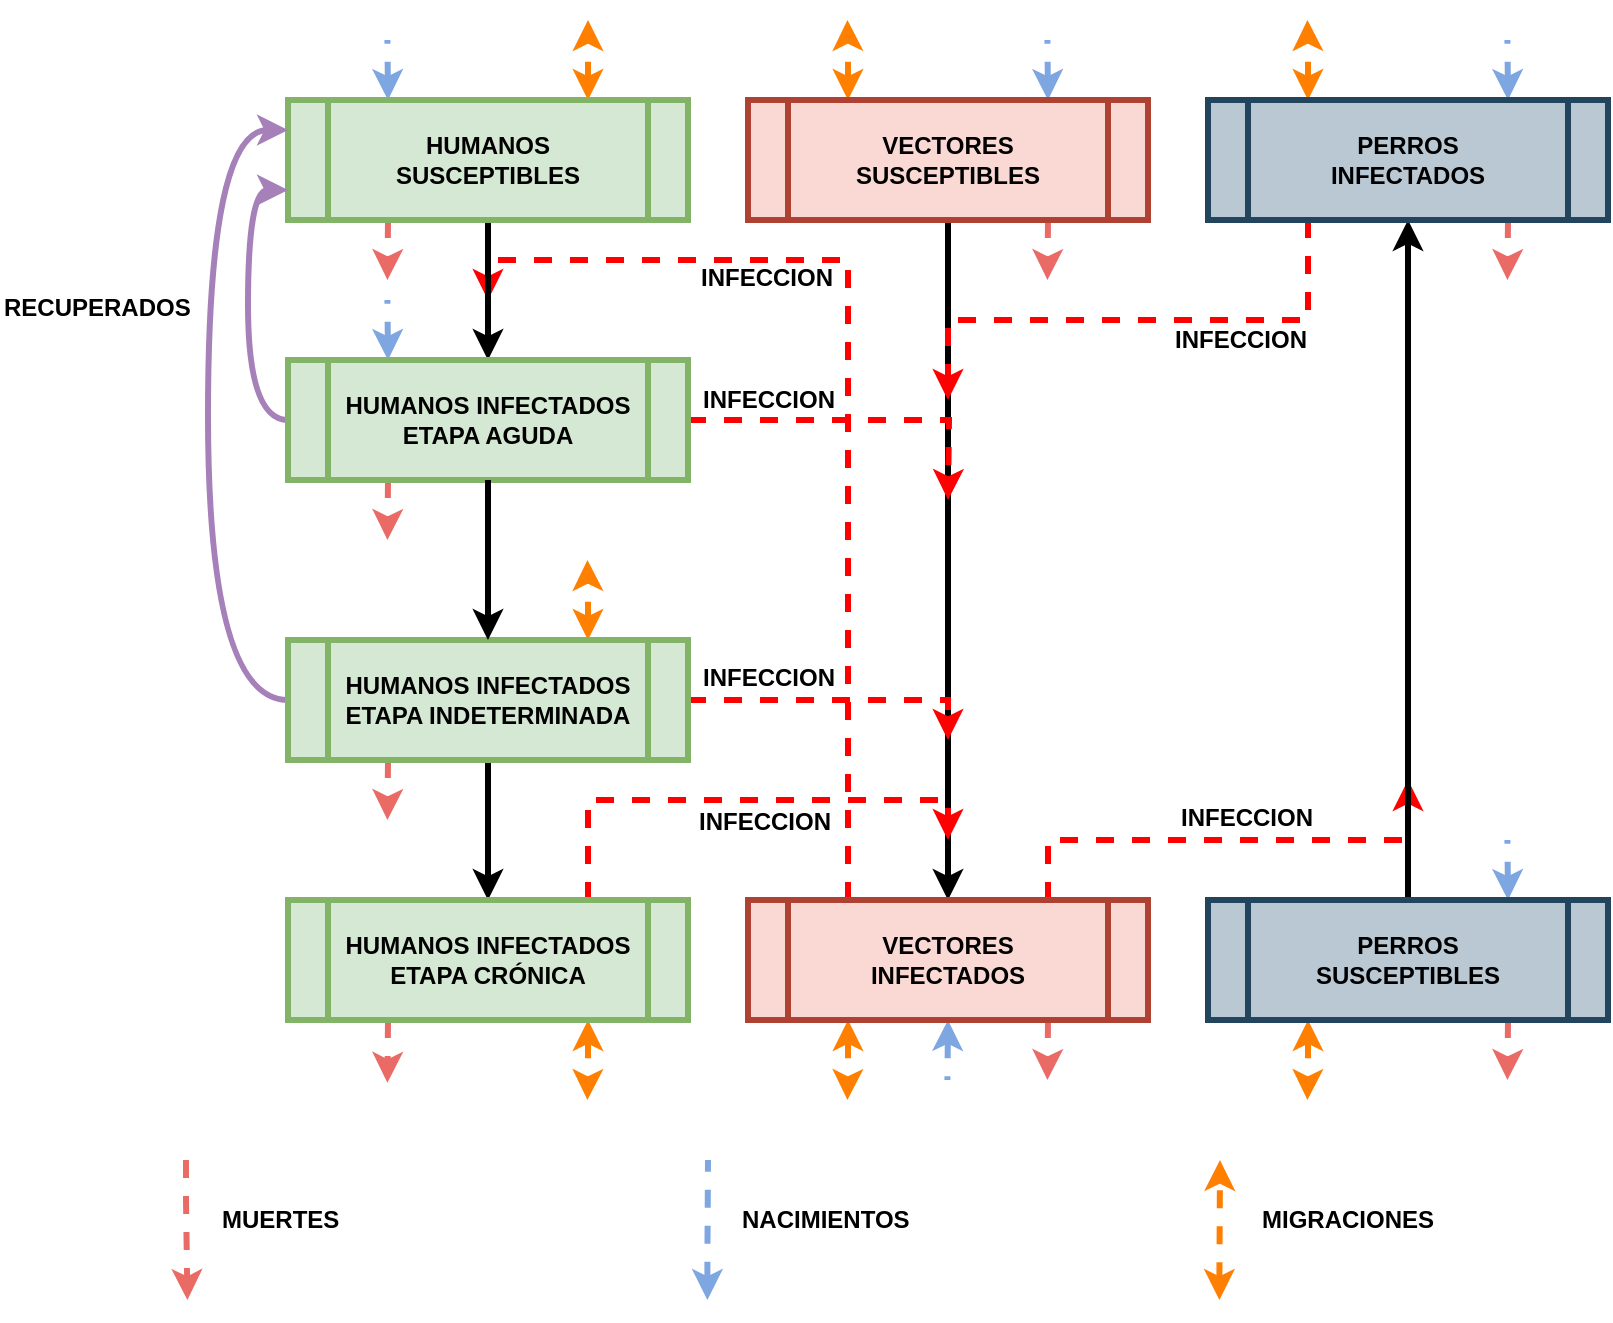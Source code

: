 <mxfile version="12.1.1" type="device" pages="1"><diagram name="Page-1" id="c7558073-3199-34d8-9f00-42111426c3f3"><mxGraphModel dx="2046" dy="570" grid="1" gridSize="10" guides="1" tooltips="1" connect="1" arrows="1" fold="1" page="1" pageScale="1" pageWidth="826" pageHeight="1169" background="#ffffff" math="0" shadow="0"><root><mxCell id="0"/><mxCell id="1" parent="0"/><mxCell id="wG7xEhVovTYhN4SuYM_B-141" style="edgeStyle=orthogonalEdgeStyle;rounded=0;orthogonalLoop=1;jettySize=auto;html=1;entryX=0.5;entryY=0;entryDx=0;entryDy=0;startArrow=none;startFill=0;endArrow=classic;endFill=1;strokeColor=#000000;strokeWidth=3;" edge="1" parent="1" source="wG7xEhVovTYhN4SuYM_B-139" target="wG7xEhVovTYhN4SuYM_B-140"><mxGeometry relative="1" as="geometry"/></mxCell><mxCell id="wG7xEhVovTYhN4SuYM_B-185" style="edgeStyle=orthogonalEdgeStyle;rounded=0;orthogonalLoop=1;jettySize=auto;html=1;exitX=0.75;exitY=1;exitDx=0;exitDy=0;dashed=1;startArrow=none;startFill=0;endArrow=classic;endFill=1;strokeColor=#EA6B66;strokeWidth=3;" edge="1" parent="1" source="wG7xEhVovTYhN4SuYM_B-139"><mxGeometry relative="1" as="geometry"><mxPoint x="439.714" y="310" as="targetPoint"/></mxGeometry></mxCell><mxCell id="wG7xEhVovTYhN4SuYM_B-194" style="edgeStyle=orthogonalEdgeStyle;rounded=0;orthogonalLoop=1;jettySize=auto;html=1;exitX=0.75;exitY=0;exitDx=0;exitDy=0;dashed=1;startArrow=classic;startFill=1;endArrow=none;endFill=0;strokeColor=#7EA6E0;strokeWidth=3;" edge="1" parent="1" source="wG7xEhVovTYhN4SuYM_B-139"><mxGeometry relative="1" as="geometry"><mxPoint x="439.714" y="190" as="targetPoint"/></mxGeometry></mxCell><mxCell id="wG7xEhVovTYhN4SuYM_B-209" style="edgeStyle=orthogonalEdgeStyle;rounded=0;orthogonalLoop=1;jettySize=auto;html=1;exitX=0.25;exitY=0;exitDx=0;exitDy=0;dashed=1;startArrow=classic;startFill=1;endArrow=classic;endFill=1;strokeColor=#FF8000;strokeWidth=3;" edge="1" parent="1" source="wG7xEhVovTYhN4SuYM_B-139"><mxGeometry relative="1" as="geometry"><mxPoint x="339.714" y="180" as="targetPoint"/></mxGeometry></mxCell><mxCell id="wG7xEhVovTYhN4SuYM_B-139" value="&lt;b&gt;VECTORES&lt;br&gt;SUSCEPTIBLES&lt;/b&gt;" style="shape=process;whiteSpace=wrap;html=1;backgroundOutline=1;labelBackgroundColor=none;strokeWidth=3;fillColor=#fad9d5;strokeColor=#ae4132;" vertex="1" parent="1"><mxGeometry x="290" y="220" width="200" height="60" as="geometry"/></mxCell><mxCell id="wG7xEhVovTYhN4SuYM_B-147" style="edgeStyle=orthogonalEdgeStyle;rounded=0;orthogonalLoop=1;jettySize=auto;html=1;exitX=0.75;exitY=0;exitDx=0;exitDy=0;startArrow=none;startFill=0;endArrow=classic;endFill=1;strokeColor=#FF0000;strokeWidth=3;dashed=1;" edge="1" parent="1" source="wG7xEhVovTYhN4SuYM_B-140"><mxGeometry relative="1" as="geometry"><mxPoint x="620" y="560" as="targetPoint"/><Array as="points"><mxPoint x="440" y="590"/><mxPoint x="620" y="590"/></Array></mxGeometry></mxCell><mxCell id="wG7xEhVovTYhN4SuYM_B-168" value="&lt;b&gt;INFECCION&lt;/b&gt;" style="text;html=1;resizable=0;points=[];align=center;verticalAlign=middle;labelBackgroundColor=#ffffff;" vertex="1" connectable="0" parent="wG7xEhVovTYhN4SuYM_B-147"><mxGeometry x="0.238" y="1" relative="1" as="geometry"><mxPoint x="-20" y="-10" as="offset"/></mxGeometry></mxCell><mxCell id="wG7xEhVovTYhN4SuYM_B-163" style="edgeStyle=orthogonalEdgeStyle;rounded=0;orthogonalLoop=1;jettySize=auto;html=1;exitX=0.25;exitY=0;exitDx=0;exitDy=0;startArrow=none;startFill=0;endArrow=classic;endFill=1;strokeColor=#FF0000;strokeWidth=3;dashed=1;" edge="1" parent="1" source="wG7xEhVovTYhN4SuYM_B-140"><mxGeometry relative="1" as="geometry"><mxPoint x="160" y="320" as="targetPoint"/><Array as="points"><mxPoint x="340" y="300"/></Array></mxGeometry></mxCell><mxCell id="wG7xEhVovTYhN4SuYM_B-174" value="&lt;b&gt;INFECCION&lt;/b&gt;" style="text;html=1;resizable=0;points=[];align=center;verticalAlign=middle;labelBackgroundColor=#ffffff;" vertex="1" connectable="0" parent="wG7xEhVovTYhN4SuYM_B-163"><mxGeometry x="0.231" y="71" relative="1" as="geometry"><mxPoint x="-41" y="-62" as="offset"/></mxGeometry></mxCell><mxCell id="wG7xEhVovTYhN4SuYM_B-186" style="edgeStyle=orthogonalEdgeStyle;rounded=0;orthogonalLoop=1;jettySize=auto;html=1;exitX=0.75;exitY=1;exitDx=0;exitDy=0;dashed=1;startArrow=none;startFill=0;endArrow=classic;endFill=1;strokeColor=#EA6B66;strokeWidth=3;" edge="1" parent="1" source="wG7xEhVovTYhN4SuYM_B-140"><mxGeometry relative="1" as="geometry"><mxPoint x="439.714" y="710" as="targetPoint"/></mxGeometry></mxCell><mxCell id="wG7xEhVovTYhN4SuYM_B-193" style="edgeStyle=orthogonalEdgeStyle;rounded=0;orthogonalLoop=1;jettySize=auto;html=1;exitX=0.5;exitY=1;exitDx=0;exitDy=0;dashed=1;startArrow=classic;startFill=1;endArrow=none;endFill=0;strokeColor=#7EA6E0;strokeWidth=3;" edge="1" parent="1" source="wG7xEhVovTYhN4SuYM_B-140"><mxGeometry relative="1" as="geometry"><mxPoint x="389.714" y="710" as="targetPoint"/></mxGeometry></mxCell><mxCell id="wG7xEhVovTYhN4SuYM_B-206" style="edgeStyle=orthogonalEdgeStyle;rounded=0;orthogonalLoop=1;jettySize=auto;html=1;exitX=0.25;exitY=1;exitDx=0;exitDy=0;dashed=1;startArrow=classic;startFill=1;endArrow=classic;endFill=1;strokeColor=#FF8000;strokeWidth=3;" edge="1" parent="1" source="wG7xEhVovTYhN4SuYM_B-140"><mxGeometry relative="1" as="geometry"><mxPoint x="339.714" y="720" as="targetPoint"/></mxGeometry></mxCell><mxCell id="wG7xEhVovTYhN4SuYM_B-140" value="&lt;b&gt;VECTORES&lt;br&gt;INFECTADOS&lt;/b&gt;" style="shape=process;whiteSpace=wrap;html=1;backgroundOutline=1;labelBackgroundColor=none;strokeWidth=3;fillColor=#fad9d5;strokeColor=#ae4132;" vertex="1" parent="1"><mxGeometry x="290" y="620" width="200" height="60" as="geometry"/></mxCell><mxCell id="wG7xEhVovTYhN4SuYM_B-142" style="edgeStyle=orthogonalEdgeStyle;rounded=0;orthogonalLoop=1;jettySize=auto;html=1;entryX=0.5;entryY=0;entryDx=0;entryDy=0;startArrow=classic;startFill=1;endArrow=none;endFill=0;strokeColor=#000000;strokeWidth=3;" edge="1" parent="1" source="wG7xEhVovTYhN4SuYM_B-143" target="wG7xEhVovTYhN4SuYM_B-144"><mxGeometry relative="1" as="geometry"/></mxCell><mxCell id="wG7xEhVovTYhN4SuYM_B-148" style="edgeStyle=orthogonalEdgeStyle;rounded=0;orthogonalLoop=1;jettySize=auto;html=1;exitX=0.25;exitY=1;exitDx=0;exitDy=0;startArrow=none;startFill=0;endArrow=classic;endFill=1;strokeColor=#FF0000;strokeWidth=3;dashed=1;" edge="1" parent="1" source="wG7xEhVovTYhN4SuYM_B-143"><mxGeometry relative="1" as="geometry"><mxPoint x="390" y="370" as="targetPoint"/><Array as="points"><mxPoint x="570" y="330"/><mxPoint x="390" y="330"/></Array></mxGeometry></mxCell><mxCell id="wG7xEhVovTYhN4SuYM_B-170" value="&lt;b&gt;INFECCION&lt;/b&gt;" style="text;html=1;resizable=0;points=[];align=center;verticalAlign=middle;labelBackgroundColor=#ffffff;" vertex="1" connectable="0" parent="wG7xEhVovTYhN4SuYM_B-148"><mxGeometry x="0.214" relative="1" as="geometry"><mxPoint x="80" y="10" as="offset"/></mxGeometry></mxCell><mxCell id="wG7xEhVovTYhN4SuYM_B-183" style="edgeStyle=orthogonalEdgeStyle;rounded=0;orthogonalLoop=1;jettySize=auto;html=1;exitX=0.75;exitY=1;exitDx=0;exitDy=0;dashed=1;startArrow=none;startFill=0;endArrow=classic;endFill=1;strokeColor=#EA6B66;strokeWidth=3;" edge="1" parent="1" source="wG7xEhVovTYhN4SuYM_B-143"><mxGeometry relative="1" as="geometry"><mxPoint x="669.714" y="310" as="targetPoint"/></mxGeometry></mxCell><mxCell id="wG7xEhVovTYhN4SuYM_B-195" style="edgeStyle=orthogonalEdgeStyle;rounded=0;orthogonalLoop=1;jettySize=auto;html=1;exitX=0.75;exitY=0;exitDx=0;exitDy=0;dashed=1;startArrow=classic;startFill=1;endArrow=none;endFill=0;strokeColor=#7EA6E0;strokeWidth=3;" edge="1" parent="1" source="wG7xEhVovTYhN4SuYM_B-143"><mxGeometry relative="1" as="geometry"><mxPoint x="669.714" y="190" as="targetPoint"/></mxGeometry></mxCell><mxCell id="wG7xEhVovTYhN4SuYM_B-208" style="edgeStyle=orthogonalEdgeStyle;rounded=0;orthogonalLoop=1;jettySize=auto;html=1;exitX=0.25;exitY=0;exitDx=0;exitDy=0;dashed=1;startArrow=classic;startFill=1;endArrow=classic;endFill=1;strokeColor=#FF8000;strokeWidth=3;" edge="1" parent="1" source="wG7xEhVovTYhN4SuYM_B-143"><mxGeometry relative="1" as="geometry"><mxPoint x="569.714" y="180" as="targetPoint"/></mxGeometry></mxCell><mxCell id="wG7xEhVovTYhN4SuYM_B-143" value="&lt;b&gt;PERROS&lt;br&gt;INFECTADOS&lt;/b&gt;" style="shape=process;whiteSpace=wrap;html=1;backgroundOutline=1;labelBackgroundColor=none;strokeWidth=3;fillColor=#bac8d3;strokeColor=#23445d;" vertex="1" parent="1"><mxGeometry x="520" y="220" width="200" height="60" as="geometry"/></mxCell><mxCell id="wG7xEhVovTYhN4SuYM_B-184" style="edgeStyle=orthogonalEdgeStyle;rounded=0;orthogonalLoop=1;jettySize=auto;html=1;exitX=0.75;exitY=1;exitDx=0;exitDy=0;dashed=1;startArrow=none;startFill=0;endArrow=classic;endFill=1;strokeColor=#EA6B66;strokeWidth=3;" edge="1" parent="1" source="wG7xEhVovTYhN4SuYM_B-144"><mxGeometry relative="1" as="geometry"><mxPoint x="669.714" y="710" as="targetPoint"/></mxGeometry></mxCell><mxCell id="wG7xEhVovTYhN4SuYM_B-200" style="edgeStyle=orthogonalEdgeStyle;rounded=0;orthogonalLoop=1;jettySize=auto;html=1;exitX=0.75;exitY=0;exitDx=0;exitDy=0;dashed=1;startArrow=classic;startFill=1;endArrow=none;endFill=0;strokeColor=#7EA6E0;strokeWidth=3;" edge="1" parent="1" source="wG7xEhVovTYhN4SuYM_B-144"><mxGeometry relative="1" as="geometry"><mxPoint x="669.714" y="590" as="targetPoint"/></mxGeometry></mxCell><mxCell id="wG7xEhVovTYhN4SuYM_B-207" style="edgeStyle=orthogonalEdgeStyle;rounded=0;orthogonalLoop=1;jettySize=auto;html=1;exitX=0.25;exitY=1;exitDx=0;exitDy=0;dashed=1;startArrow=classic;startFill=1;endArrow=classic;endFill=1;strokeColor=#FF8000;strokeWidth=3;" edge="1" parent="1" source="wG7xEhVovTYhN4SuYM_B-144"><mxGeometry relative="1" as="geometry"><mxPoint x="569.714" y="720" as="targetPoint"/></mxGeometry></mxCell><mxCell id="wG7xEhVovTYhN4SuYM_B-144" value="&lt;b&gt;PERROS&lt;br&gt;SUSCEPTIBLES&lt;br&gt;&lt;/b&gt;" style="shape=process;whiteSpace=wrap;html=1;backgroundOutline=1;labelBackgroundColor=none;strokeWidth=3;fillColor=#bac8d3;strokeColor=#23445d;" vertex="1" parent="1"><mxGeometry x="520" y="620" width="200" height="60" as="geometry"/></mxCell><mxCell id="wG7xEhVovTYhN4SuYM_B-152" style="edgeStyle=orthogonalEdgeStyle;rounded=0;orthogonalLoop=1;jettySize=auto;html=1;entryX=0.5;entryY=0;entryDx=0;entryDy=0;startArrow=none;startFill=0;endArrow=classic;endFill=1;strokeColor=#000000;strokeWidth=3;" edge="1" parent="1" source="wG7xEhVovTYhN4SuYM_B-153" target="wG7xEhVovTYhN4SuYM_B-154"><mxGeometry relative="1" as="geometry"/></mxCell><mxCell id="wG7xEhVovTYhN4SuYM_B-179" style="edgeStyle=orthogonalEdgeStyle;rounded=0;orthogonalLoop=1;jettySize=auto;html=1;exitX=0.25;exitY=1;exitDx=0;exitDy=0;dashed=1;startArrow=none;startFill=0;endArrow=classic;endFill=1;strokeColor=#EA6B66;strokeWidth=3;" edge="1" parent="1" source="wG7xEhVovTYhN4SuYM_B-153"><mxGeometry relative="1" as="geometry"><mxPoint x="109.714" y="310" as="targetPoint"/></mxGeometry></mxCell><mxCell id="wG7xEhVovTYhN4SuYM_B-188" style="edgeStyle=orthogonalEdgeStyle;rounded=0;orthogonalLoop=1;jettySize=auto;html=1;exitX=0.25;exitY=0;exitDx=0;exitDy=0;dashed=1;startArrow=classic;startFill=1;endArrow=none;endFill=0;strokeColor=#7EA6E0;strokeWidth=3;" edge="1" parent="1" source="wG7xEhVovTYhN4SuYM_B-153"><mxGeometry relative="1" as="geometry"><mxPoint x="109.714" y="190" as="targetPoint"/></mxGeometry></mxCell><mxCell id="wG7xEhVovTYhN4SuYM_B-202" style="edgeStyle=orthogonalEdgeStyle;rounded=0;orthogonalLoop=1;jettySize=auto;html=1;exitX=0.75;exitY=0;exitDx=0;exitDy=0;dashed=1;startArrow=classic;startFill=1;endArrow=classic;endFill=1;strokeColor=#FF8000;strokeWidth=3;" edge="1" parent="1" source="wG7xEhVovTYhN4SuYM_B-153"><mxGeometry relative="1" as="geometry"><mxPoint x="210" y="180" as="targetPoint"/></mxGeometry></mxCell><mxCell id="wG7xEhVovTYhN4SuYM_B-153" value="&lt;b&gt;HUMANOS&lt;br&gt;SUSCEPTIBLES&lt;/b&gt;" style="shape=process;whiteSpace=wrap;html=1;backgroundOutline=1;labelBackgroundColor=none;strokeWidth=3;fillColor=#d5e8d4;strokeColor=#82b366;" vertex="1" parent="1"><mxGeometry x="60" y="220" width="200" height="60" as="geometry"/></mxCell><mxCell id="wG7xEhVovTYhN4SuYM_B-159" style="edgeStyle=orthogonalEdgeStyle;rounded=0;orthogonalLoop=1;jettySize=auto;html=1;entryX=0;entryY=0.75;entryDx=0;entryDy=0;startArrow=none;startFill=0;endArrow=classic;endFill=1;strokeColor=#A680B8;strokeWidth=3;curved=1;exitX=0;exitY=0.5;exitDx=0;exitDy=0;" edge="1" parent="1" source="wG7xEhVovTYhN4SuYM_B-154" target="wG7xEhVovTYhN4SuYM_B-153"><mxGeometry relative="1" as="geometry"/></mxCell><mxCell id="wG7xEhVovTYhN4SuYM_B-164" style="edgeStyle=orthogonalEdgeStyle;rounded=0;orthogonalLoop=1;jettySize=auto;html=1;exitX=1;exitY=0.5;exitDx=0;exitDy=0;dashed=1;startArrow=none;startFill=0;endArrow=classic;endFill=1;strokeColor=#FF0000;strokeWidth=3;" edge="1" parent="1" source="wG7xEhVovTYhN4SuYM_B-154"><mxGeometry relative="1" as="geometry"><mxPoint x="390" y="420" as="targetPoint"/></mxGeometry></mxCell><mxCell id="wG7xEhVovTYhN4SuYM_B-173" value="&lt;b&gt;INFECCION&lt;/b&gt;" style="text;html=1;resizable=0;points=[];align=center;verticalAlign=middle;labelBackgroundColor=#ffffff;" vertex="1" connectable="0" parent="wG7xEhVovTYhN4SuYM_B-164"><mxGeometry x="-0.597" relative="1" as="geometry"><mxPoint x="5" y="-10" as="offset"/></mxGeometry></mxCell><mxCell id="wG7xEhVovTYhN4SuYM_B-180" style="edgeStyle=orthogonalEdgeStyle;rounded=0;orthogonalLoop=1;jettySize=auto;html=1;exitX=0.25;exitY=1;exitDx=0;exitDy=0;dashed=1;startArrow=none;startFill=0;endArrow=classic;endFill=1;strokeColor=#EA6B66;strokeWidth=3;" edge="1" parent="1" source="wG7xEhVovTYhN4SuYM_B-154"><mxGeometry relative="1" as="geometry"><mxPoint x="109.714" y="440.0" as="targetPoint"/></mxGeometry></mxCell><mxCell id="wG7xEhVovTYhN4SuYM_B-189" style="edgeStyle=orthogonalEdgeStyle;rounded=0;orthogonalLoop=1;jettySize=auto;html=1;exitX=0.25;exitY=0;exitDx=0;exitDy=0;dashed=1;startArrow=classic;startFill=1;endArrow=none;endFill=0;strokeColor=#7EA6E0;strokeWidth=3;" edge="1" parent="1" source="wG7xEhVovTYhN4SuYM_B-154"><mxGeometry relative="1" as="geometry"><mxPoint x="109.714" y="320" as="targetPoint"/></mxGeometry></mxCell><mxCell id="wG7xEhVovTYhN4SuYM_B-154" value="&lt;b&gt;HUMANOS INFECTADOS&lt;br&gt;ETAPA AGUDA&lt;/b&gt;" style="shape=process;whiteSpace=wrap;html=1;backgroundOutline=1;labelBackgroundColor=none;strokeWidth=3;fillColor=#d5e8d4;strokeColor=#82b366;" vertex="1" parent="1"><mxGeometry x="60" y="350" width="200" height="60" as="geometry"/></mxCell><mxCell id="wG7xEhVovTYhN4SuYM_B-155" style="edgeStyle=orthogonalEdgeStyle;rounded=0;orthogonalLoop=1;jettySize=auto;html=1;entryX=0.5;entryY=0;entryDx=0;entryDy=0;startArrow=none;startFill=0;endArrow=classic;endFill=1;strokeColor=#000000;strokeWidth=3;" edge="1" parent="1" source="wG7xEhVovTYhN4SuYM_B-156" target="wG7xEhVovTYhN4SuYM_B-157"><mxGeometry relative="1" as="geometry"/></mxCell><mxCell id="wG7xEhVovTYhN4SuYM_B-162" style="edgeStyle=orthogonalEdgeStyle;curved=1;rounded=0;orthogonalLoop=1;jettySize=auto;html=1;exitX=0;exitY=0.5;exitDx=0;exitDy=0;entryX=0;entryY=0.25;entryDx=0;entryDy=0;startArrow=none;startFill=0;endArrow=classic;endFill=1;strokeColor=#A680B8;strokeWidth=3;" edge="1" parent="1" source="wG7xEhVovTYhN4SuYM_B-156" target="wG7xEhVovTYhN4SuYM_B-153"><mxGeometry relative="1" as="geometry"><Array as="points"><mxPoint x="20" y="520"/><mxPoint x="20" y="235"/></Array></mxGeometry></mxCell><mxCell id="wG7xEhVovTYhN4SuYM_B-165" style="edgeStyle=orthogonalEdgeStyle;rounded=0;orthogonalLoop=1;jettySize=auto;html=1;exitX=1;exitY=0.5;exitDx=0;exitDy=0;dashed=1;startArrow=none;startFill=0;endArrow=classic;endFill=1;strokeColor=#FF0000;strokeWidth=3;" edge="1" parent="1" source="wG7xEhVovTYhN4SuYM_B-156"><mxGeometry relative="1" as="geometry"><mxPoint x="390" y="540" as="targetPoint"/><Array as="points"><mxPoint x="390" y="520"/></Array></mxGeometry></mxCell><mxCell id="wG7xEhVovTYhN4SuYM_B-172" value="&lt;b&gt;INFECCION&lt;/b&gt;" style="text;html=1;resizable=0;points=[];align=center;verticalAlign=middle;labelBackgroundColor=#ffffff;" vertex="1" connectable="0" parent="wG7xEhVovTYhN4SuYM_B-165"><mxGeometry x="-0.409" y="-1" relative="1" as="geometry"><mxPoint x="-5" y="-12" as="offset"/></mxGeometry></mxCell><mxCell id="wG7xEhVovTYhN4SuYM_B-181" style="edgeStyle=orthogonalEdgeStyle;rounded=0;orthogonalLoop=1;jettySize=auto;html=1;exitX=0.25;exitY=1;exitDx=0;exitDy=0;dashed=1;startArrow=none;startFill=0;endArrow=classic;endFill=1;strokeColor=#EA6B66;strokeWidth=3;" edge="1" parent="1" source="wG7xEhVovTYhN4SuYM_B-156"><mxGeometry relative="1" as="geometry"><mxPoint x="109.714" y="580" as="targetPoint"/></mxGeometry></mxCell><mxCell id="wG7xEhVovTYhN4SuYM_B-204" style="edgeStyle=orthogonalEdgeStyle;rounded=0;orthogonalLoop=1;jettySize=auto;html=1;exitX=0.75;exitY=0;exitDx=0;exitDy=0;dashed=1;startArrow=classic;startFill=1;endArrow=classic;endFill=1;strokeColor=#FF8000;strokeWidth=3;" edge="1" parent="1" source="wG7xEhVovTYhN4SuYM_B-156"><mxGeometry relative="1" as="geometry"><mxPoint x="209.714" y="450.0" as="targetPoint"/></mxGeometry></mxCell><mxCell id="wG7xEhVovTYhN4SuYM_B-156" value="&lt;b&gt;HUMANOS INFECTADOS&lt;br&gt;ETAPA INDETERMINADA&lt;/b&gt;" style="shape=process;whiteSpace=wrap;html=1;backgroundOutline=1;labelBackgroundColor=none;strokeWidth=3;fillColor=#d5e8d4;strokeColor=#82b366;" vertex="1" parent="1"><mxGeometry x="60" y="490" width="200" height="60" as="geometry"/></mxCell><mxCell id="wG7xEhVovTYhN4SuYM_B-166" style="edgeStyle=orthogonalEdgeStyle;rounded=0;orthogonalLoop=1;jettySize=auto;html=1;exitX=0.75;exitY=0;exitDx=0;exitDy=0;dashed=1;startArrow=none;startFill=0;endArrow=classic;endFill=1;strokeColor=#FF0000;strokeWidth=3;" edge="1" parent="1" source="wG7xEhVovTYhN4SuYM_B-157"><mxGeometry relative="1" as="geometry"><mxPoint x="390" y="590" as="targetPoint"/><Array as="points"><mxPoint x="210" y="570"/><mxPoint x="390" y="570"/></Array></mxGeometry></mxCell><mxCell id="wG7xEhVovTYhN4SuYM_B-171" value="&lt;b&gt;INFECCION&lt;/b&gt;" style="text;html=1;resizable=0;points=[];align=center;verticalAlign=middle;labelBackgroundColor=#ffffff;" vertex="1" connectable="0" parent="wG7xEhVovTYhN4SuYM_B-166"><mxGeometry x="-0.143" y="-1" relative="1" as="geometry"><mxPoint x="31" y="10" as="offset"/></mxGeometry></mxCell><mxCell id="wG7xEhVovTYhN4SuYM_B-182" style="edgeStyle=orthogonalEdgeStyle;rounded=0;orthogonalLoop=1;jettySize=auto;html=1;exitX=0.25;exitY=1;exitDx=0;exitDy=0;dashed=1;startArrow=none;startFill=0;endArrow=classic;endFill=1;strokeColor=#EA6B66;strokeWidth=3;" edge="1" parent="1" source="wG7xEhVovTYhN4SuYM_B-157"><mxGeometry relative="1" as="geometry"><mxPoint x="109.714" y="711.429" as="targetPoint"/></mxGeometry></mxCell><mxCell id="wG7xEhVovTYhN4SuYM_B-205" style="edgeStyle=orthogonalEdgeStyle;rounded=0;orthogonalLoop=1;jettySize=auto;html=1;exitX=0.75;exitY=1;exitDx=0;exitDy=0;dashed=1;startArrow=classic;startFill=1;endArrow=classic;endFill=1;strokeColor=#FF8000;strokeWidth=3;" edge="1" parent="1" source="wG7xEhVovTYhN4SuYM_B-157"><mxGeometry relative="1" as="geometry"><mxPoint x="209.714" y="720" as="targetPoint"/></mxGeometry></mxCell><mxCell id="wG7xEhVovTYhN4SuYM_B-157" value="&lt;b&gt;HUMANOS INFECTADOS&lt;br&gt;ETAPA CRÓNICA&lt;/b&gt;" style="shape=process;whiteSpace=wrap;html=1;backgroundOutline=1;labelBackgroundColor=none;strokeWidth=3;fillColor=#d5e8d4;strokeColor=#82b366;" vertex="1" parent="1"><mxGeometry x="60" y="620" width="200" height="60" as="geometry"/></mxCell><mxCell id="wG7xEhVovTYhN4SuYM_B-158" style="edgeStyle=orthogonalEdgeStyle;rounded=0;orthogonalLoop=1;jettySize=auto;html=1;startArrow=none;startFill=0;endArrow=classic;endFill=1;strokeColor=#000000;strokeWidth=3;exitX=0.5;exitY=1;exitDx=0;exitDy=0;" edge="1" parent="1" source="wG7xEhVovTYhN4SuYM_B-154" target="wG7xEhVovTYhN4SuYM_B-156"><mxGeometry relative="1" as="geometry"><mxPoint x="159.706" y="420" as="sourcePoint"/><mxPoint x="159.706" y="490.412" as="targetPoint"/></mxGeometry></mxCell><mxCell id="wG7xEhVovTYhN4SuYM_B-167" value="&lt;b&gt;RECUPERADOS&lt;/b&gt;" style="text;html=1;resizable=0;points=[];autosize=1;align=left;verticalAlign=top;spacingTop=-4;" vertex="1" parent="1"><mxGeometry x="-84" y="314" width="110" height="20" as="geometry"/></mxCell><mxCell id="wG7xEhVovTYhN4SuYM_B-187" style="edgeStyle=orthogonalEdgeStyle;rounded=0;orthogonalLoop=1;jettySize=auto;html=1;dashed=1;startArrow=none;startFill=0;endArrow=classic;endFill=1;strokeColor=#EA6B66;strokeWidth=3;" edge="1" parent="1"><mxGeometry relative="1" as="geometry"><mxPoint x="9.714" y="820" as="targetPoint"/><mxPoint x="9" y="750" as="sourcePoint"/><Array as="points"><mxPoint x="9" y="770"/></Array></mxGeometry></mxCell><mxCell id="wG7xEhVovTYhN4SuYM_B-201" style="edgeStyle=orthogonalEdgeStyle;rounded=0;orthogonalLoop=1;jettySize=auto;html=1;exitX=0.75;exitY=0;exitDx=0;exitDy=0;dashed=1;startArrow=classic;startFill=1;endArrow=none;endFill=0;strokeColor=#7EA6E0;strokeWidth=3;" edge="1" parent="1"><mxGeometry relative="1" as="geometry"><mxPoint x="270" y="750" as="targetPoint"/><mxPoint x="269.714" y="820" as="sourcePoint"/><Array as="points"><mxPoint x="270" y="800"/><mxPoint x="270" y="800"/></Array></mxGeometry></mxCell><mxCell id="wG7xEhVovTYhN4SuYM_B-210" style="edgeStyle=orthogonalEdgeStyle;rounded=0;orthogonalLoop=1;jettySize=auto;html=1;exitX=0.25;exitY=0;exitDx=0;exitDy=0;dashed=1;startArrow=classic;startFill=1;endArrow=classic;endFill=1;strokeColor=#FF8000;strokeWidth=3;" edge="1" parent="1"><mxGeometry relative="1" as="geometry"><mxPoint x="526" y="750" as="targetPoint"/><mxPoint x="525.714" y="820" as="sourcePoint"/><Array as="points"><mxPoint x="526" y="810"/><mxPoint x="526" y="810"/></Array></mxGeometry></mxCell><mxCell id="wG7xEhVovTYhN4SuYM_B-211" value="&lt;b&gt;MUERTES&lt;/b&gt;" style="text;html=1;resizable=0;points=[];autosize=1;align=left;verticalAlign=top;spacingTop=-4;" vertex="1" parent="1"><mxGeometry x="25" y="770" width="70" height="20" as="geometry"/></mxCell><mxCell id="wG7xEhVovTYhN4SuYM_B-212" value="&lt;b&gt;NACIMIENTOS&lt;/b&gt;" style="text;html=1;resizable=0;points=[];autosize=1;align=left;verticalAlign=top;spacingTop=-4;" vertex="1" parent="1"><mxGeometry x="285" y="770" width="100" height="20" as="geometry"/></mxCell><mxCell id="wG7xEhVovTYhN4SuYM_B-213" value="&lt;b&gt;MIGRACIONES&lt;/b&gt;" style="text;html=1;resizable=0;points=[];autosize=1;align=left;verticalAlign=top;spacingTop=-4;" vertex="1" parent="1"><mxGeometry x="545" y="770" width="100" height="20" as="geometry"/></mxCell></root></mxGraphModel></diagram></mxfile>